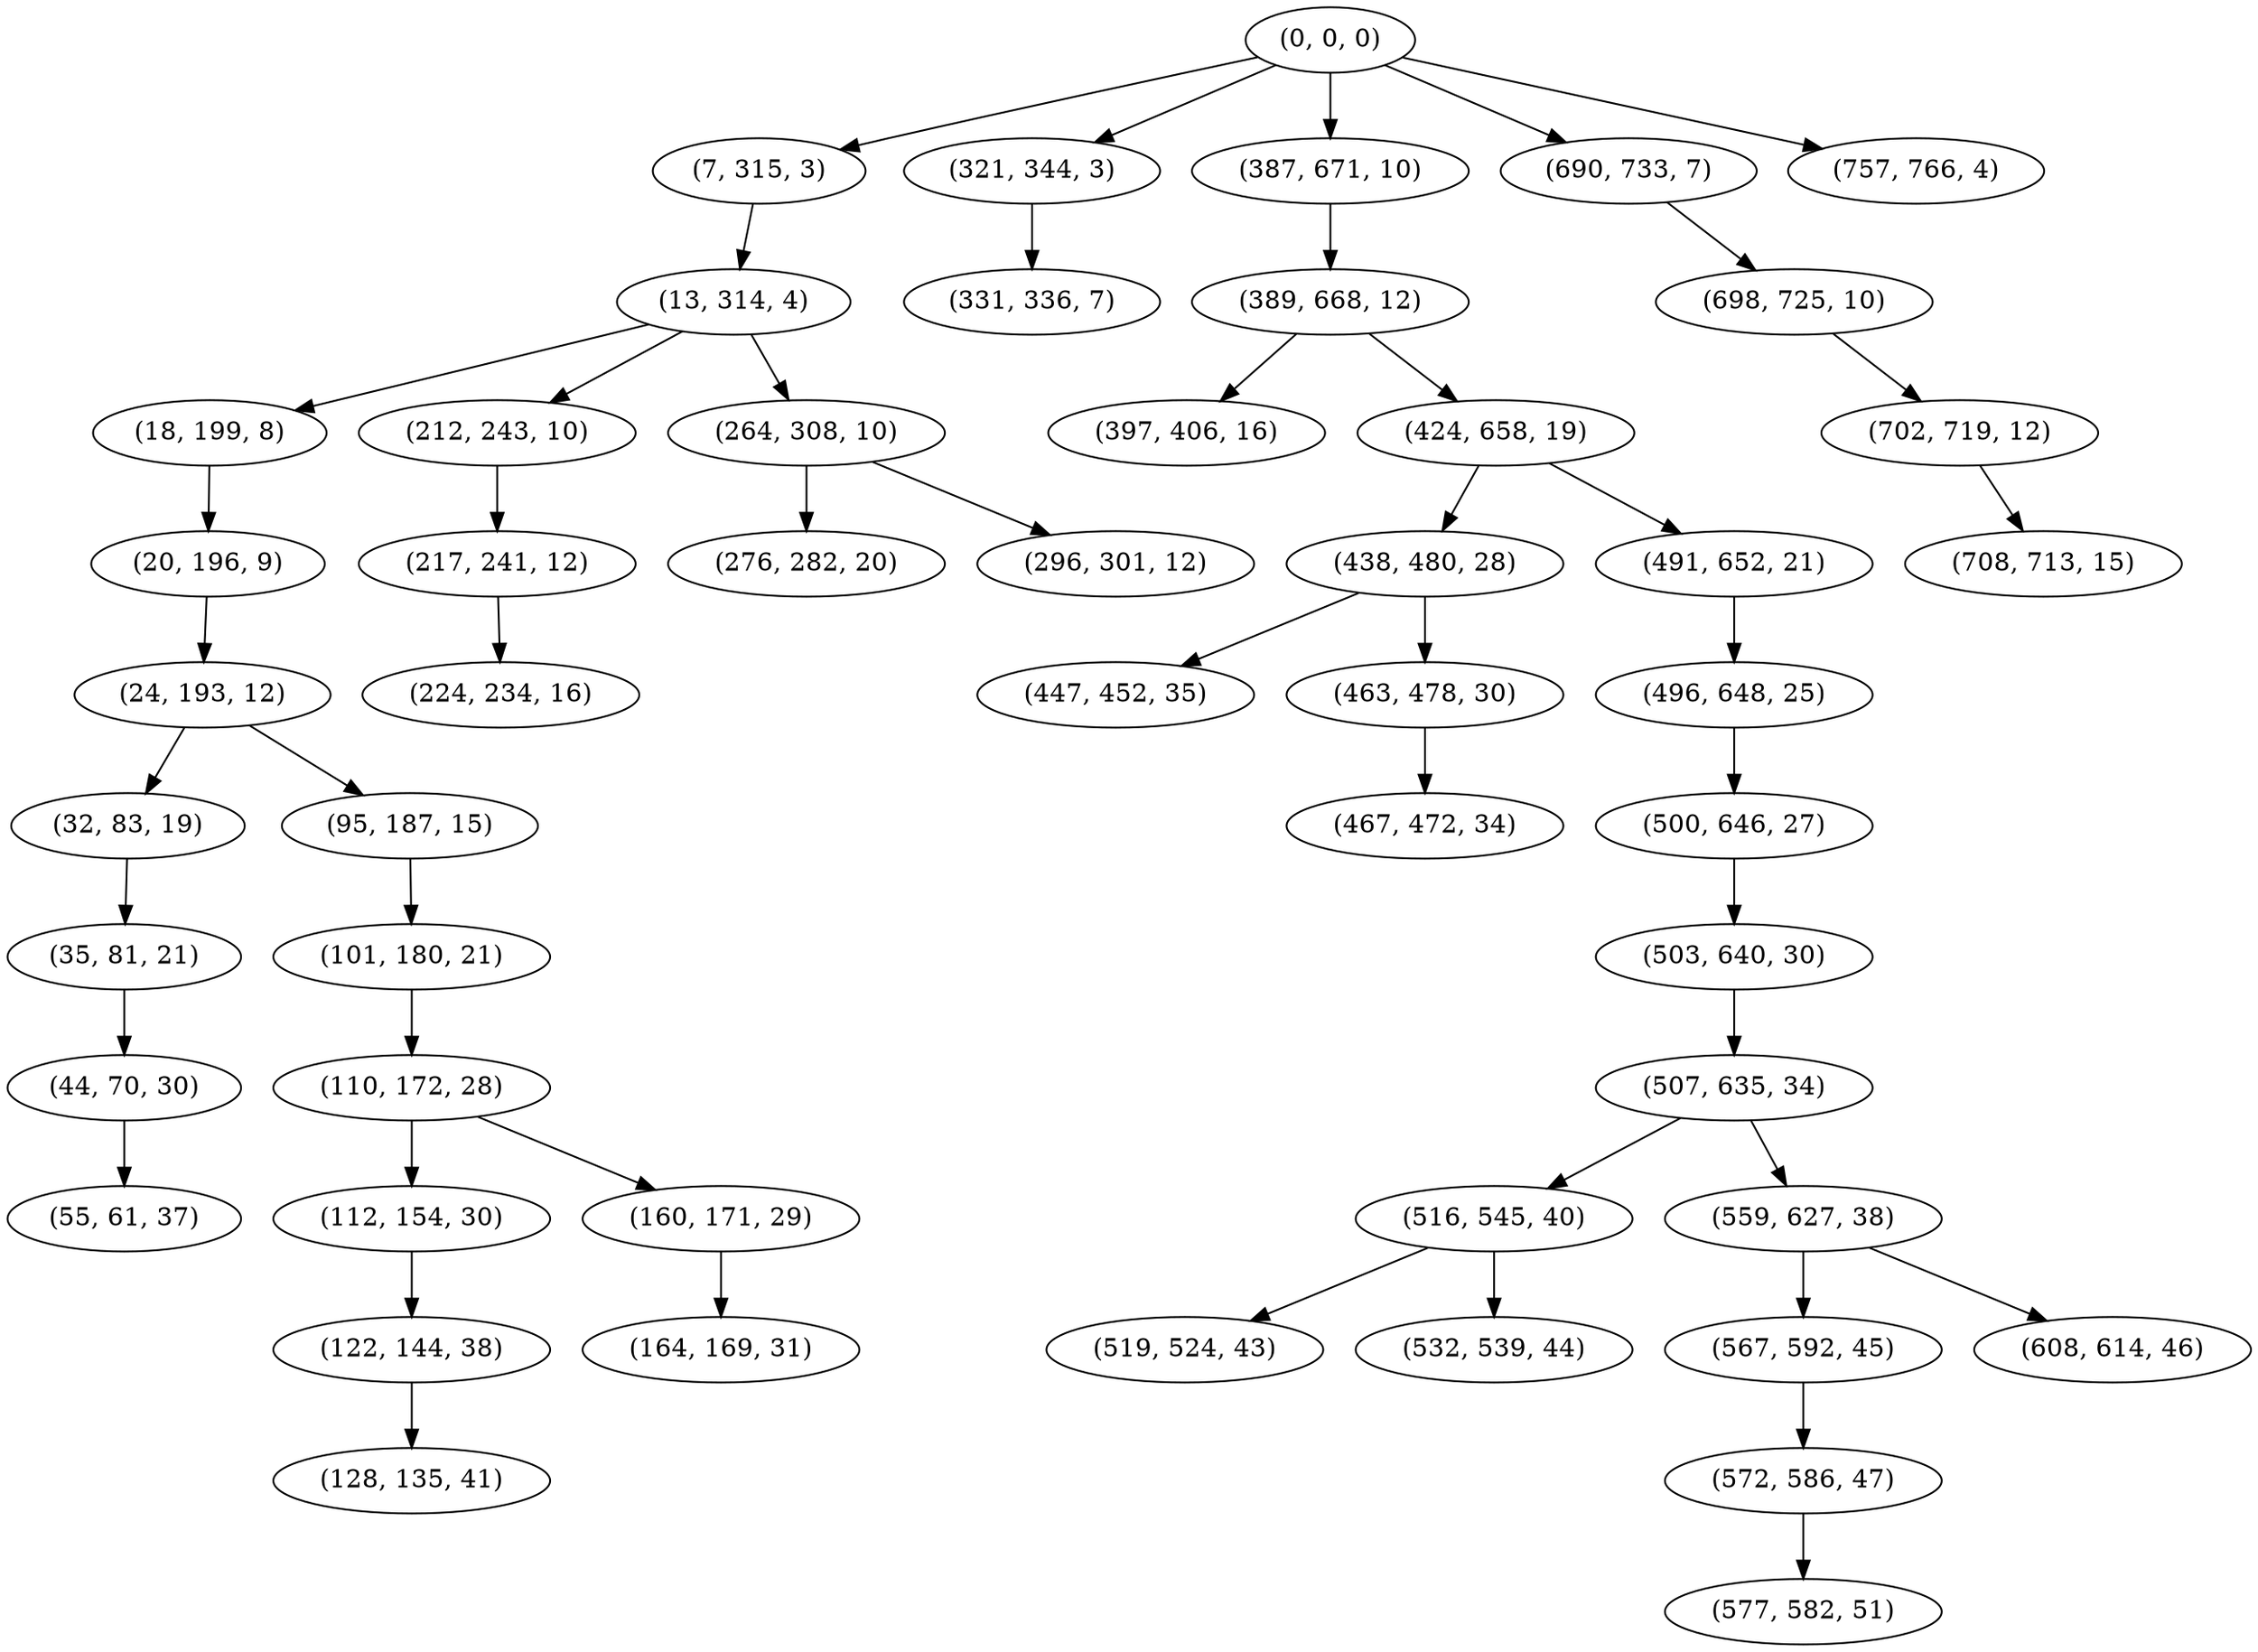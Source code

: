 digraph tree {
    "(0, 0, 0)";
    "(7, 315, 3)";
    "(13, 314, 4)";
    "(18, 199, 8)";
    "(20, 196, 9)";
    "(24, 193, 12)";
    "(32, 83, 19)";
    "(35, 81, 21)";
    "(44, 70, 30)";
    "(55, 61, 37)";
    "(95, 187, 15)";
    "(101, 180, 21)";
    "(110, 172, 28)";
    "(112, 154, 30)";
    "(122, 144, 38)";
    "(128, 135, 41)";
    "(160, 171, 29)";
    "(164, 169, 31)";
    "(212, 243, 10)";
    "(217, 241, 12)";
    "(224, 234, 16)";
    "(264, 308, 10)";
    "(276, 282, 20)";
    "(296, 301, 12)";
    "(321, 344, 3)";
    "(331, 336, 7)";
    "(387, 671, 10)";
    "(389, 668, 12)";
    "(397, 406, 16)";
    "(424, 658, 19)";
    "(438, 480, 28)";
    "(447, 452, 35)";
    "(463, 478, 30)";
    "(467, 472, 34)";
    "(491, 652, 21)";
    "(496, 648, 25)";
    "(500, 646, 27)";
    "(503, 640, 30)";
    "(507, 635, 34)";
    "(516, 545, 40)";
    "(519, 524, 43)";
    "(532, 539, 44)";
    "(559, 627, 38)";
    "(567, 592, 45)";
    "(572, 586, 47)";
    "(577, 582, 51)";
    "(608, 614, 46)";
    "(690, 733, 7)";
    "(698, 725, 10)";
    "(702, 719, 12)";
    "(708, 713, 15)";
    "(757, 766, 4)";
    "(0, 0, 0)" -> "(7, 315, 3)";
    "(0, 0, 0)" -> "(321, 344, 3)";
    "(0, 0, 0)" -> "(387, 671, 10)";
    "(0, 0, 0)" -> "(690, 733, 7)";
    "(0, 0, 0)" -> "(757, 766, 4)";
    "(7, 315, 3)" -> "(13, 314, 4)";
    "(13, 314, 4)" -> "(18, 199, 8)";
    "(13, 314, 4)" -> "(212, 243, 10)";
    "(13, 314, 4)" -> "(264, 308, 10)";
    "(18, 199, 8)" -> "(20, 196, 9)";
    "(20, 196, 9)" -> "(24, 193, 12)";
    "(24, 193, 12)" -> "(32, 83, 19)";
    "(24, 193, 12)" -> "(95, 187, 15)";
    "(32, 83, 19)" -> "(35, 81, 21)";
    "(35, 81, 21)" -> "(44, 70, 30)";
    "(44, 70, 30)" -> "(55, 61, 37)";
    "(95, 187, 15)" -> "(101, 180, 21)";
    "(101, 180, 21)" -> "(110, 172, 28)";
    "(110, 172, 28)" -> "(112, 154, 30)";
    "(110, 172, 28)" -> "(160, 171, 29)";
    "(112, 154, 30)" -> "(122, 144, 38)";
    "(122, 144, 38)" -> "(128, 135, 41)";
    "(160, 171, 29)" -> "(164, 169, 31)";
    "(212, 243, 10)" -> "(217, 241, 12)";
    "(217, 241, 12)" -> "(224, 234, 16)";
    "(264, 308, 10)" -> "(276, 282, 20)";
    "(264, 308, 10)" -> "(296, 301, 12)";
    "(321, 344, 3)" -> "(331, 336, 7)";
    "(387, 671, 10)" -> "(389, 668, 12)";
    "(389, 668, 12)" -> "(397, 406, 16)";
    "(389, 668, 12)" -> "(424, 658, 19)";
    "(424, 658, 19)" -> "(438, 480, 28)";
    "(424, 658, 19)" -> "(491, 652, 21)";
    "(438, 480, 28)" -> "(447, 452, 35)";
    "(438, 480, 28)" -> "(463, 478, 30)";
    "(463, 478, 30)" -> "(467, 472, 34)";
    "(491, 652, 21)" -> "(496, 648, 25)";
    "(496, 648, 25)" -> "(500, 646, 27)";
    "(500, 646, 27)" -> "(503, 640, 30)";
    "(503, 640, 30)" -> "(507, 635, 34)";
    "(507, 635, 34)" -> "(516, 545, 40)";
    "(507, 635, 34)" -> "(559, 627, 38)";
    "(516, 545, 40)" -> "(519, 524, 43)";
    "(516, 545, 40)" -> "(532, 539, 44)";
    "(559, 627, 38)" -> "(567, 592, 45)";
    "(559, 627, 38)" -> "(608, 614, 46)";
    "(567, 592, 45)" -> "(572, 586, 47)";
    "(572, 586, 47)" -> "(577, 582, 51)";
    "(690, 733, 7)" -> "(698, 725, 10)";
    "(698, 725, 10)" -> "(702, 719, 12)";
    "(702, 719, 12)" -> "(708, 713, 15)";
}
